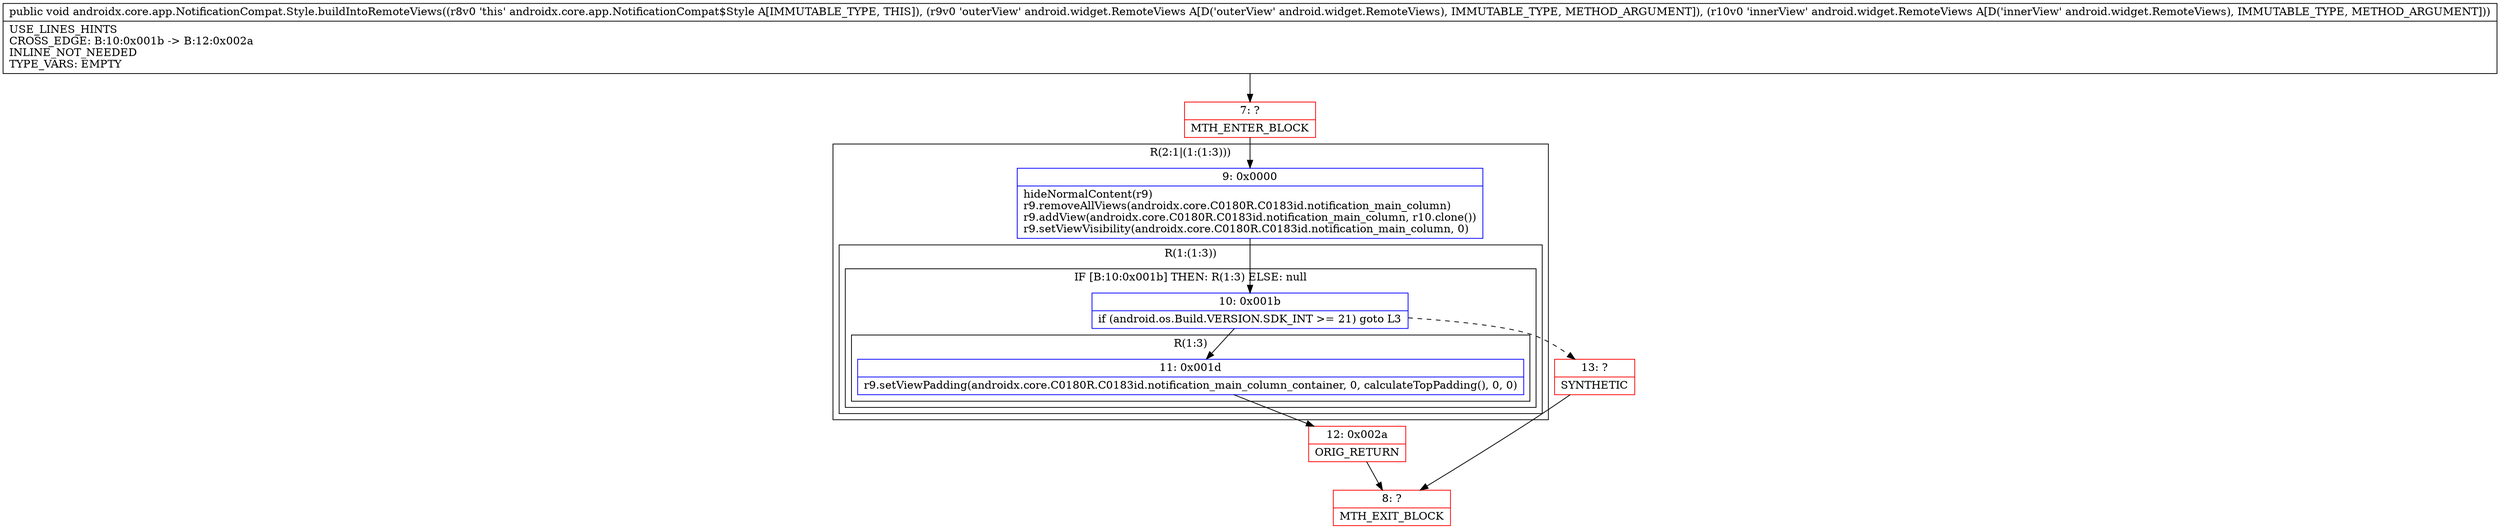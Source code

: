 digraph "CFG forandroidx.core.app.NotificationCompat.Style.buildIntoRemoteViews(Landroid\/widget\/RemoteViews;Landroid\/widget\/RemoteViews;)V" {
subgraph cluster_Region_1729552926 {
label = "R(2:1|(1:(1:3)))";
node [shape=record,color=blue];
Node_9 [shape=record,label="{9\:\ 0x0000|hideNormalContent(r9)\lr9.removeAllViews(androidx.core.C0180R.C0183id.notification_main_column)\lr9.addView(androidx.core.C0180R.C0183id.notification_main_column, r10.clone())\lr9.setViewVisibility(androidx.core.C0180R.C0183id.notification_main_column, 0)\l}"];
subgraph cluster_Region_1384487395 {
label = "R(1:(1:3))";
node [shape=record,color=blue];
subgraph cluster_IfRegion_1559657387 {
label = "IF [B:10:0x001b] THEN: R(1:3) ELSE: null";
node [shape=record,color=blue];
Node_10 [shape=record,label="{10\:\ 0x001b|if (android.os.Build.VERSION.SDK_INT \>= 21) goto L3\l}"];
subgraph cluster_Region_113632314 {
label = "R(1:3)";
node [shape=record,color=blue];
Node_11 [shape=record,label="{11\:\ 0x001d|r9.setViewPadding(androidx.core.C0180R.C0183id.notification_main_column_container, 0, calculateTopPadding(), 0, 0)\l}"];
}
}
}
}
Node_7 [shape=record,color=red,label="{7\:\ ?|MTH_ENTER_BLOCK\l}"];
Node_12 [shape=record,color=red,label="{12\:\ 0x002a|ORIG_RETURN\l}"];
Node_8 [shape=record,color=red,label="{8\:\ ?|MTH_EXIT_BLOCK\l}"];
Node_13 [shape=record,color=red,label="{13\:\ ?|SYNTHETIC\l}"];
MethodNode[shape=record,label="{public void androidx.core.app.NotificationCompat.Style.buildIntoRemoteViews((r8v0 'this' androidx.core.app.NotificationCompat$Style A[IMMUTABLE_TYPE, THIS]), (r9v0 'outerView' android.widget.RemoteViews A[D('outerView' android.widget.RemoteViews), IMMUTABLE_TYPE, METHOD_ARGUMENT]), (r10v0 'innerView' android.widget.RemoteViews A[D('innerView' android.widget.RemoteViews), IMMUTABLE_TYPE, METHOD_ARGUMENT]))  | USE_LINES_HINTS\lCROSS_EDGE: B:10:0x001b \-\> B:12:0x002a\lINLINE_NOT_NEEDED\lTYPE_VARS: EMPTY\l}"];
MethodNode -> Node_7;Node_9 -> Node_10;
Node_10 -> Node_11;
Node_10 -> Node_13[style=dashed];
Node_11 -> Node_12;
Node_7 -> Node_9;
Node_12 -> Node_8;
Node_13 -> Node_8;
}

